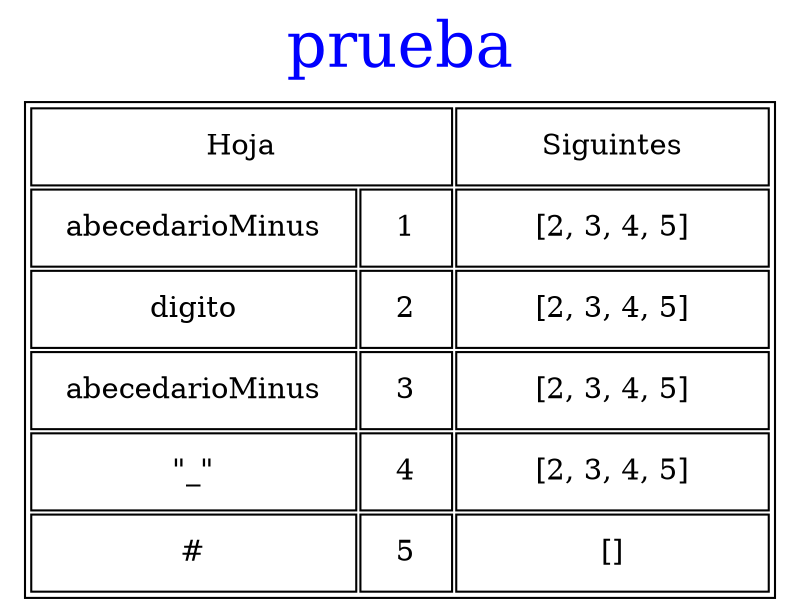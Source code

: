 digraph G {
label     = "prueba"
labelloc  =  t // t: Place the graph's title on top.
fontsize  = 30 // Make title stand out by giving a large font size 
fontcolor = blue
N_1[shape = none label=<
<TABLE border="1" cellspacing="2" cellpadding="10" >
<TR>
<TD colspan="2" width="200">Hoja</TD>
<TD colspan="1" width="150">Siguintes</TD>
</TR>
<TR>
 <TD>abecedarioMinus</TD>
 <TD>1</TD>
 <TD>[2, 3, 4, 5]</TD>
 </TR>
<TR>
 <TD>digito</TD>
 <TD>2</TD>
 <TD>[2, 3, 4, 5]</TD>
 </TR>
<TR>
 <TD>abecedarioMinus</TD>
 <TD>3</TD>
 <TD>[2, 3, 4, 5]</TD>
 </TR>
<TR>
 <TD>"_"</TD>
 <TD>4</TD>
 <TD>[2, 3, 4, 5]</TD>
 </TR>
<TR>
 <TD>#</TD>
 <TD>5</TD>
 <TD>[]</TD>
 </TR>
</TABLE>>]
}
